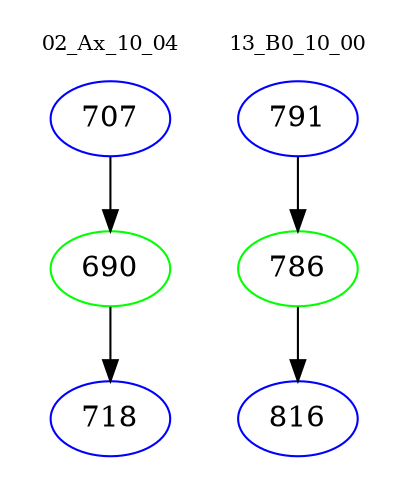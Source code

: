 digraph{
subgraph cluster_0 {
color = white
label = "02_Ax_10_04";
fontsize=10;
T0_707 [label="707", color="blue"]
T0_707 -> T0_690 [color="black"]
T0_690 [label="690", color="green"]
T0_690 -> T0_718 [color="black"]
T0_718 [label="718", color="blue"]
}
subgraph cluster_1 {
color = white
label = "13_B0_10_00";
fontsize=10;
T1_791 [label="791", color="blue"]
T1_791 -> T1_786 [color="black"]
T1_786 [label="786", color="green"]
T1_786 -> T1_816 [color="black"]
T1_816 [label="816", color="blue"]
}
}
